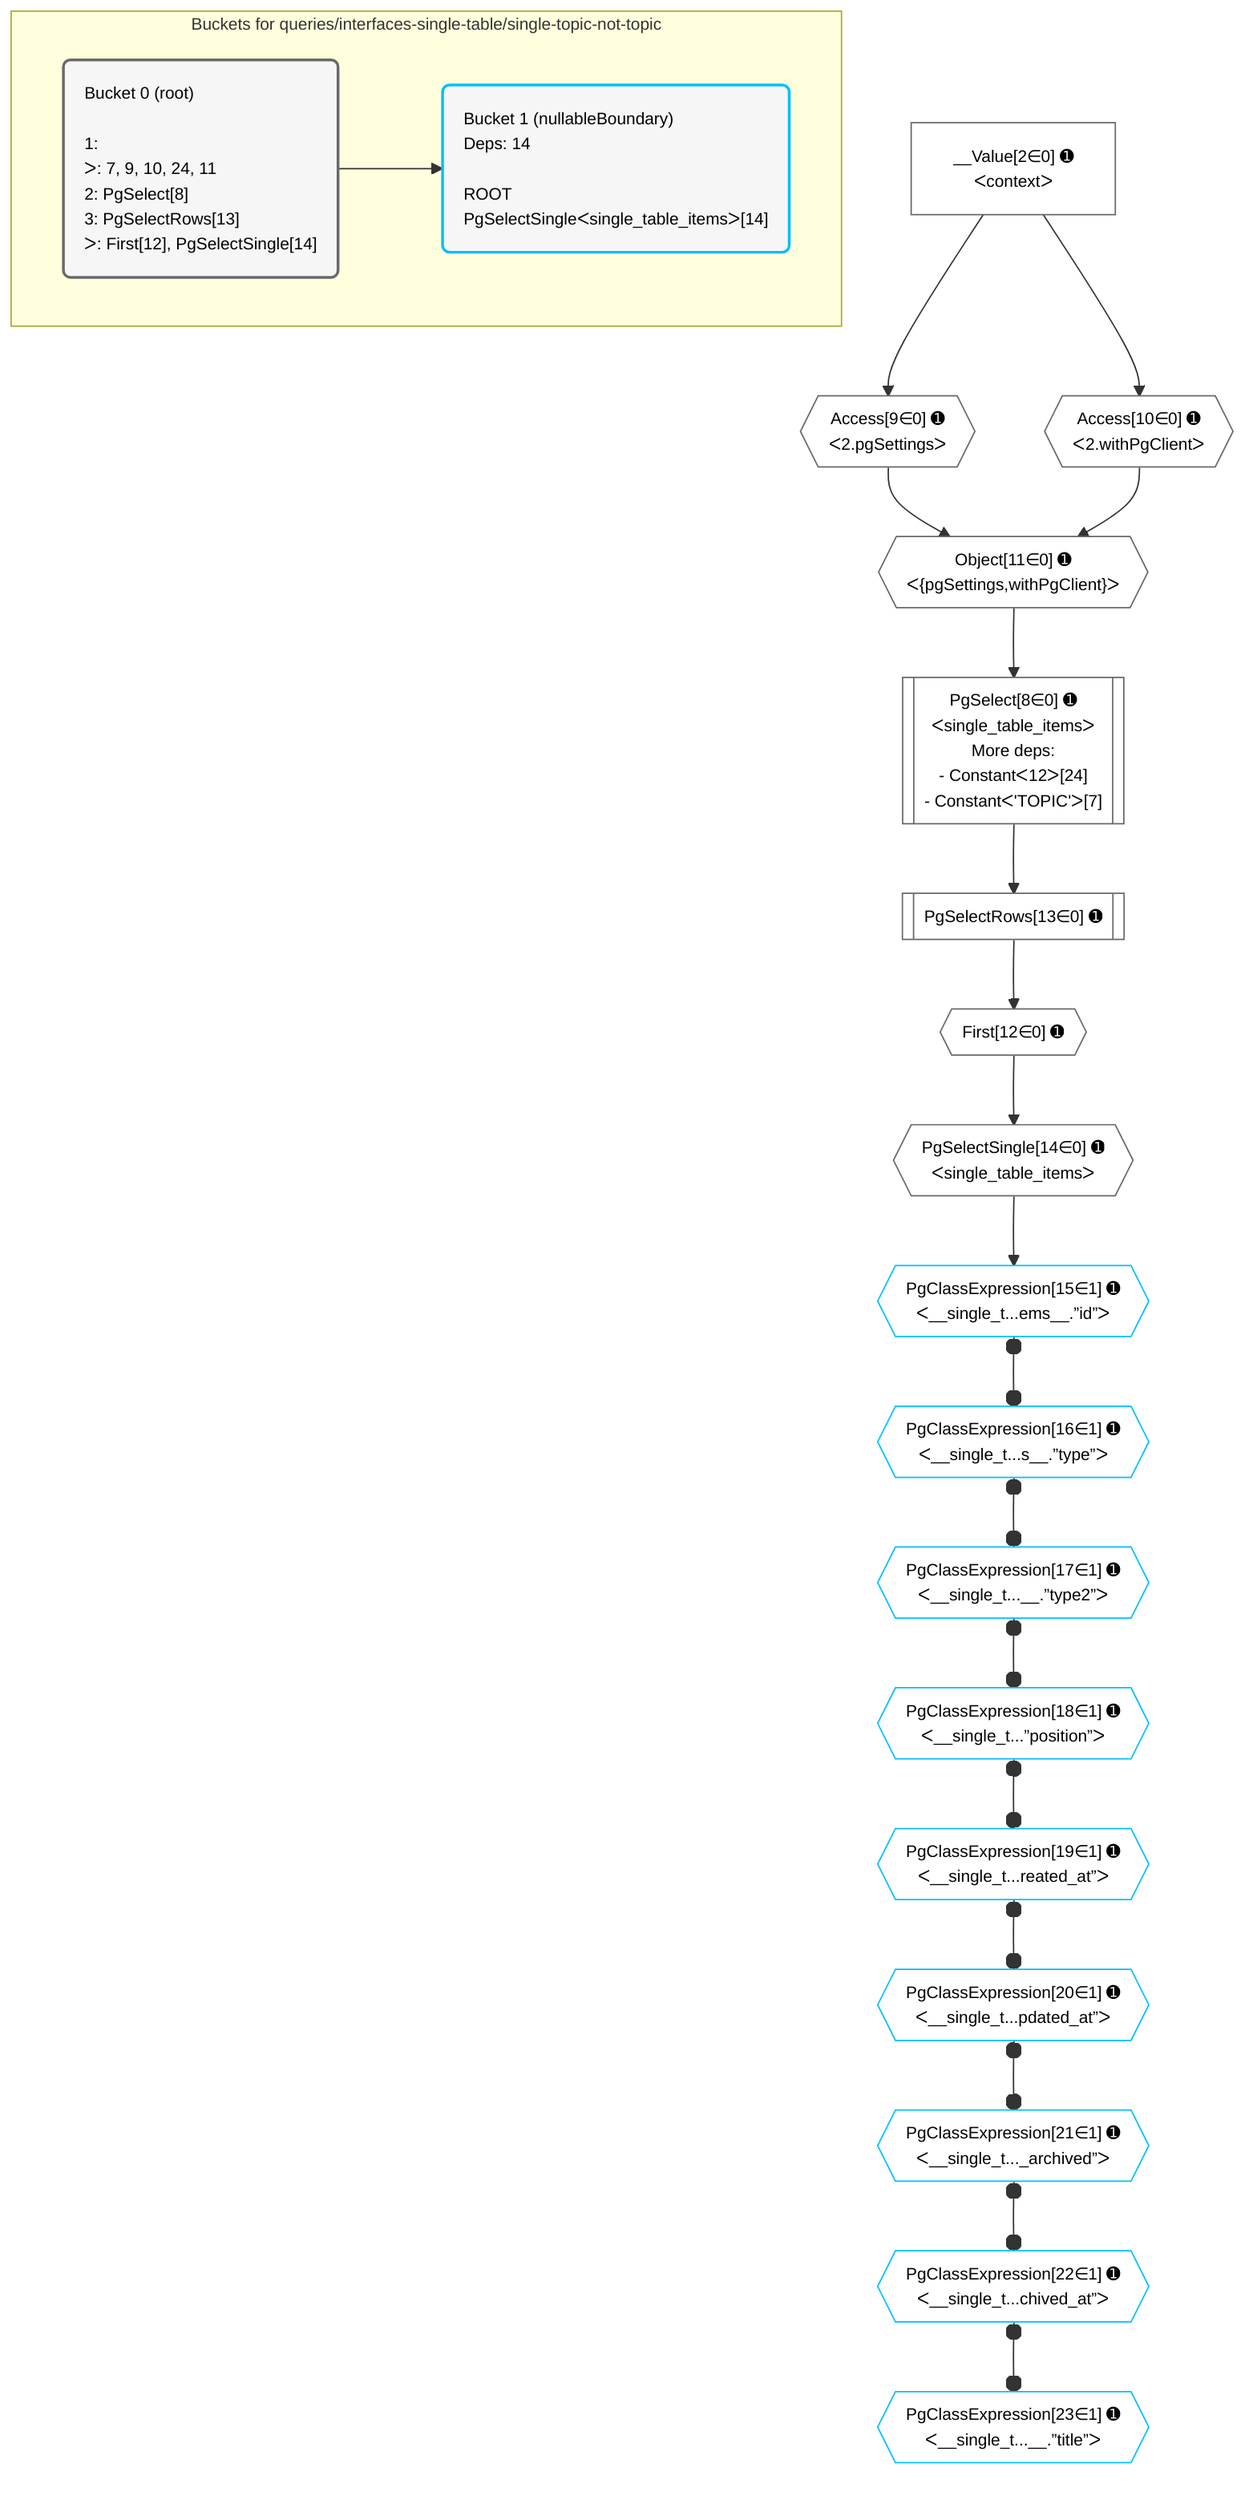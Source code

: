 %%{init: {'themeVariables': { 'fontSize': '12px'}}}%%
graph TD
    classDef path fill:#eee,stroke:#000,color:#000
    classDef plan fill:#fff,stroke-width:1px,color:#000
    classDef itemplan fill:#fff,stroke-width:2px,color:#000
    classDef unbatchedplan fill:#dff,stroke-width:1px,color:#000
    classDef sideeffectplan fill:#fcc,stroke-width:2px,color:#000
    classDef bucket fill:#f6f6f6,color:#000,stroke-width:2px,text-align:left

    subgraph "Buckets for queries/interfaces-single-table/single-topic-not-topic"
    Bucket0("Bucket 0 (root)<br /><br />1: <br />ᐳ: 7, 9, 10, 24, 11<br />2: PgSelect[8]<br />3: PgSelectRows[13]<br />ᐳ: First[12], PgSelectSingle[14]"):::bucket
    Bucket1("Bucket 1 (nullableBoundary)<br />Deps: 14<br /><br />ROOT PgSelectSingleᐸsingle_table_itemsᐳ[14]"):::bucket
    end
    Bucket0 --> Bucket1

    %% plan dependencies
    PgSelect8[["PgSelect[8∈0] ➊<br />ᐸsingle_table_itemsᐳ<br />More deps:<br />- Constantᐸ12ᐳ[24]<br />- Constantᐸ'TOPIC'ᐳ[7]"]]:::plan
    Object11{{"Object[11∈0] ➊<br />ᐸ{pgSettings,withPgClient}ᐳ"}}:::plan
    Object11 --> PgSelect8
    Access9{{"Access[9∈0] ➊<br />ᐸ2.pgSettingsᐳ"}}:::plan
    Access10{{"Access[10∈0] ➊<br />ᐸ2.withPgClientᐳ"}}:::plan
    Access9 & Access10 --> Object11
    __Value2["__Value[2∈0] ➊<br />ᐸcontextᐳ"]:::plan
    __Value2 --> Access9
    __Value2 --> Access10
    First12{{"First[12∈0] ➊"}}:::plan
    PgSelectRows13[["PgSelectRows[13∈0] ➊"]]:::plan
    PgSelectRows13 --> First12
    PgSelect8 --> PgSelectRows13
    PgSelectSingle14{{"PgSelectSingle[14∈0] ➊<br />ᐸsingle_table_itemsᐳ"}}:::plan
    First12 --> PgSelectSingle14
    PgClassExpression15{{"PgClassExpression[15∈1] ➊<br />ᐸ__single_t...ems__.”id”ᐳ"}}:::plan
    PgSelectSingle14 --> PgClassExpression15
    PgClassExpression16{{"PgClassExpression[16∈1] ➊<br />ᐸ__single_t...s__.”type”ᐳ"}}:::plan
    PgClassExpression15 o--o PgClassExpression16
    PgClassExpression17{{"PgClassExpression[17∈1] ➊<br />ᐸ__single_t...__.”type2”ᐳ"}}:::plan
    PgClassExpression16 o--o PgClassExpression17
    PgClassExpression18{{"PgClassExpression[18∈1] ➊<br />ᐸ__single_t...”position”ᐳ"}}:::plan
    PgClassExpression17 o--o PgClassExpression18
    PgClassExpression19{{"PgClassExpression[19∈1] ➊<br />ᐸ__single_t...reated_at”ᐳ"}}:::plan
    PgClassExpression18 o--o PgClassExpression19
    PgClassExpression20{{"PgClassExpression[20∈1] ➊<br />ᐸ__single_t...pdated_at”ᐳ"}}:::plan
    PgClassExpression19 o--o PgClassExpression20
    PgClassExpression21{{"PgClassExpression[21∈1] ➊<br />ᐸ__single_t..._archived”ᐳ"}}:::plan
    PgClassExpression20 o--o PgClassExpression21
    PgClassExpression22{{"PgClassExpression[22∈1] ➊<br />ᐸ__single_t...chived_at”ᐳ"}}:::plan
    PgClassExpression21 o--o PgClassExpression22
    PgClassExpression23{{"PgClassExpression[23∈1] ➊<br />ᐸ__single_t...__.”title”ᐳ"}}:::plan
    PgClassExpression22 o--o PgClassExpression23

    %% define steps
    classDef bucket0 stroke:#696969
    class Bucket0,__Value2,PgSelect8,Access9,Access10,Object11,First12,PgSelectRows13,PgSelectSingle14 bucket0
    classDef bucket1 stroke:#00bfff
    class Bucket1,PgClassExpression15,PgClassExpression16,PgClassExpression17,PgClassExpression18,PgClassExpression19,PgClassExpression20,PgClassExpression21,PgClassExpression22,PgClassExpression23 bucket1